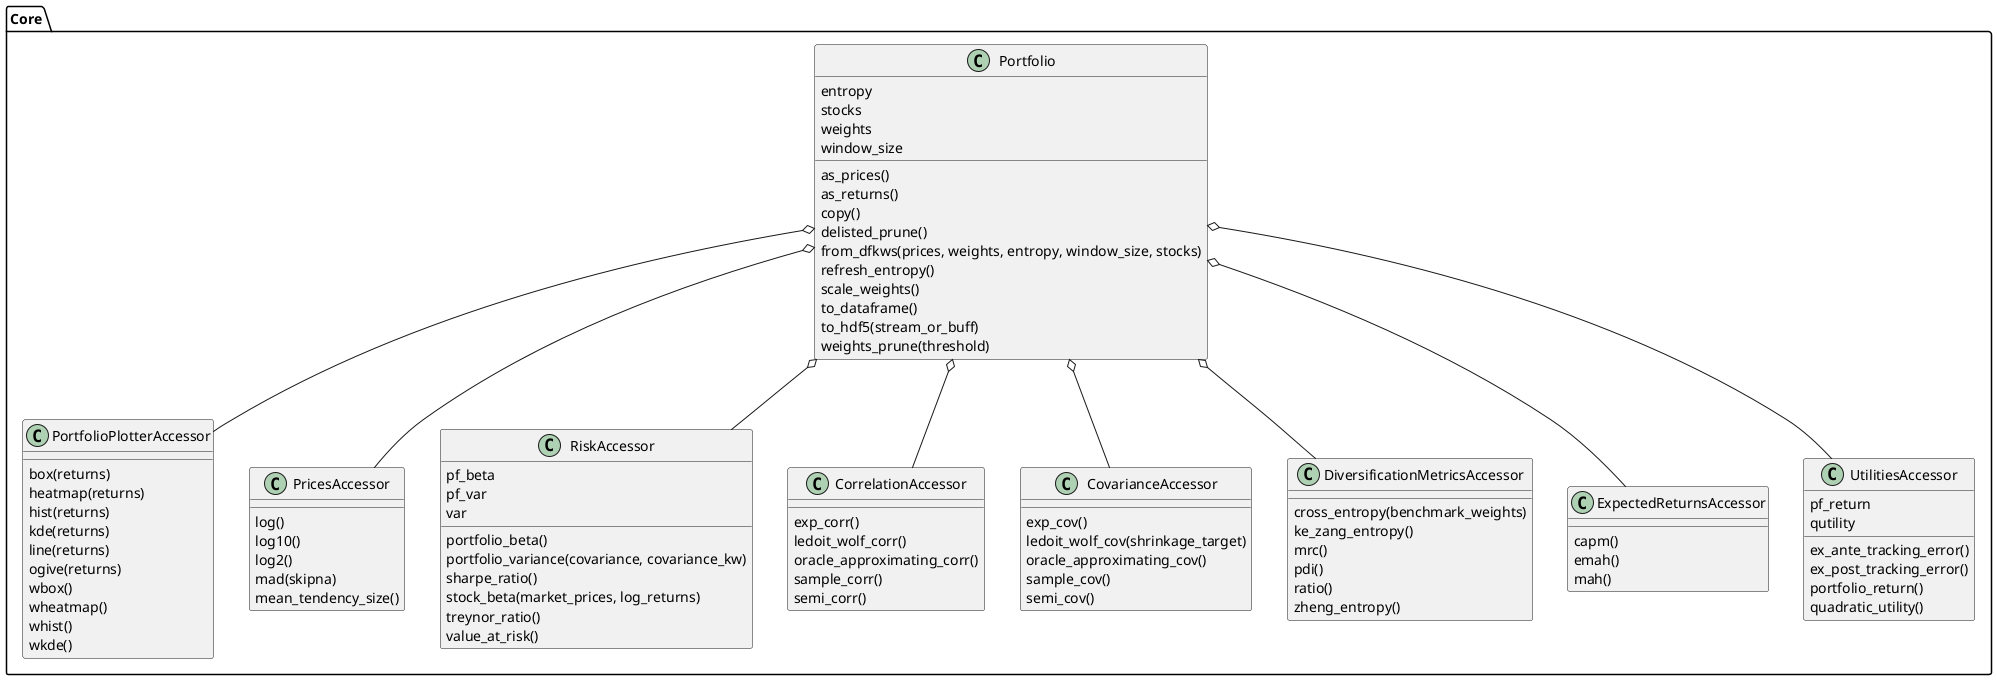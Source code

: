 @startuml classes_core
set namespaceSeparator none
package Core{

  class "Portfolio" as garpar.core.portfolio.Portfolio {
    entropy
    stocks
    weights
    window_size
    as_prices()
    as_returns()
    copy()
    delisted_prune()
    from_dfkws(prices, weights, entropy, window_size, stocks)
    refresh_entropy()
    scale_weights()
    to_dataframe()
    to_hdf5(stream_or_buff)
    weights_prune(threshold)
  }
  class "PortfolioPlotterAccessor" as garpar.core.plot_acc.PortfolioPlotterAccessor {
    box(returns)
    heatmap(returns)
    hist(returns)
    kde(returns)
    line(returns)
    ogive(returns)
    wbox()
    wheatmap()
    whist()
    wkde()
  }
  class "PricesAccessor" as garpar.core.prices_acc.PricesAccessor {
    log()
    log10()
    log2()
    mad(skipna)
    mean_tendency_size()
  }
  class "RiskAccessor" as garpar.core.risk_acc.RiskAccessor {
    pf_beta
    pf_var
    var
    portfolio_beta()
    portfolio_variance(covariance, covariance_kw)
    sharpe_ratio()
    stock_beta(market_prices, log_returns)
    treynor_ratio()
    value_at_risk()
  }
  class "CorrelationAccessor" as garpar.core.covcorr_acc.CorrelationAccessor {
    exp_corr()
    ledoit_wolf_corr()
    oracle_approximating_corr()
    sample_corr()
    semi_corr()
  }
  class "CovarianceAccessor" as garpar.core.covcorr_acc.CovarianceAccessor {
    exp_cov()
    ledoit_wolf_cov(shrinkage_target)
    oracle_approximating_cov()
    sample_cov()
    semi_cov()
  }
  class "DiversificationMetricsAccessor" as garpar.core.div_acc.DiversificationMetricsAccessor {
    cross_entropy(benchmark_weights)
    ke_zang_entropy()
    mrc()
    pdi()
    ratio()
    zheng_entropy()
  }
  class "ExpectedReturnsAccessor" as garpar.core.ereturns_acc.ExpectedReturnsAccessor {
    capm()
    emah()
    mah()
  }
  class "UtilitiesAccessor" as garpar.core.utilities_acc.UtilitiesAccessor {
    pf_return
    qutility
    ex_ante_tracking_error()
    ex_post_tracking_error()
    portfolio_return()
    quadratic_utility()
  }
}

garpar.core.portfolio.Portfolio o-- garpar.core.div_acc.DiversificationMetricsAccessor
garpar.core.portfolio.Portfolio o-- garpar.core.plot_acc.PortfolioPlotterAccessor
garpar.core.portfolio.Portfolio o-- garpar.core.risk_acc.RiskAccessor
garpar.core.portfolio.Portfolio o-- garpar.core.prices_acc.PricesAccessor
garpar.core.portfolio.Portfolio o-- garpar.core.covcorr_acc.CovarianceAccessor
garpar.core.portfolio.Portfolio o-- garpar.core.covcorr_acc.CorrelationAccessor
garpar.core.portfolio.Portfolio o-- garpar.core.ereturns_acc.ExpectedReturnsAccessor
garpar.core.portfolio.Portfolio o-- garpar.core.utilities_acc.UtilitiesAccessor

@enduml
